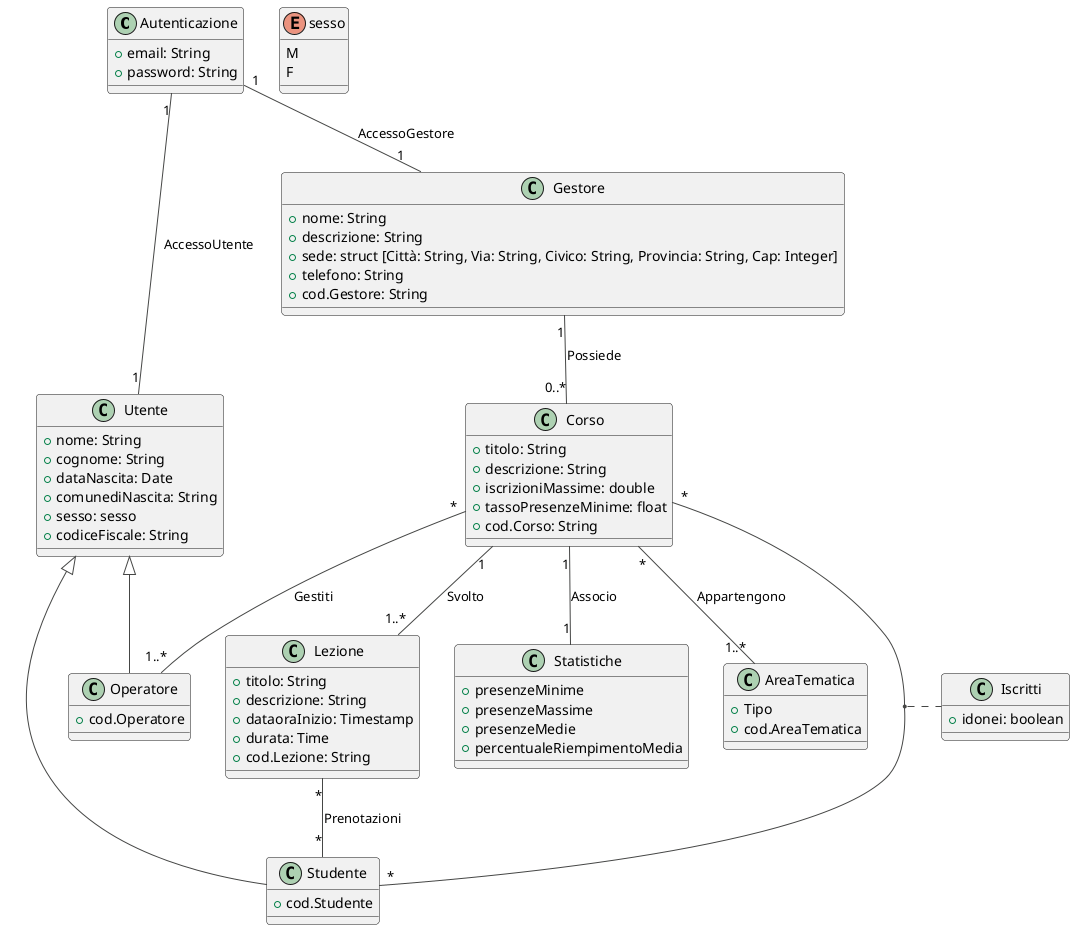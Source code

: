 @startuml

'https://plantuml.com/class-diagram
!theme vibrant
class Autenticazione {
  +email: String
  +password: String
}
Autenticazione "1" -- "1" Utente :AccessoUtente
Autenticazione "1" -- "1" Gestore :AccessoGestore
class Utente{
  +nome: String
  +cognome: String
  +dataNascita: Date
  +comunediNascita: String
  +sesso: sesso
  +codiceFiscale: String
}
class Gestore {
  +nome: String
  +descrizione: String
  +sede: struct [Città: String, Via: String, Civico: String, Provincia: String, Cap: Integer]
  +telefono: String
  +cod.Gestore: String
}
class Operatore{
  +cod.Operatore
}
class Studente{
  +cod.Studente
}
enum sesso{
M
F
}
Utente <|-- Operatore
Utente <|-- Studente
Gestore "1" -- "0..*" Corso:Possiede
Corso "*" -- "*" Studente
Corso "*" -- "1..*" Operatore:Gestiti
class Corso{
  +titolo: String
  +descrizione: String
  +iscrizioniMassime: double
  +tassoPresenzeMinime: float
  +cod.Corso: String
}
class Lezione{
  +titolo: String
  +descrizione: String
  +dataoraInizio: Timestamp
  +durata: Time
  +cod.Lezione: String
}
Corso "1" -- "1..*" Lezione:Svolto
(Corso, Studente) .. Iscritti
Lezione "*" -- "*" Studente:Prenotazioni
class Iscritti{
+idonei: boolean
}
class Statistiche{
  +presenzeMinime
  +presenzeMassime
  +presenzeMedie
  +percentualeRiempimentoMedia
}
Corso "1" -- "1" Statistiche:Associo
class AreaTematica{
  +Tipo
  +cod.AreaTematica
}
Corso "*" -- "1..*" AreaTematica:Appartengono

@enduml